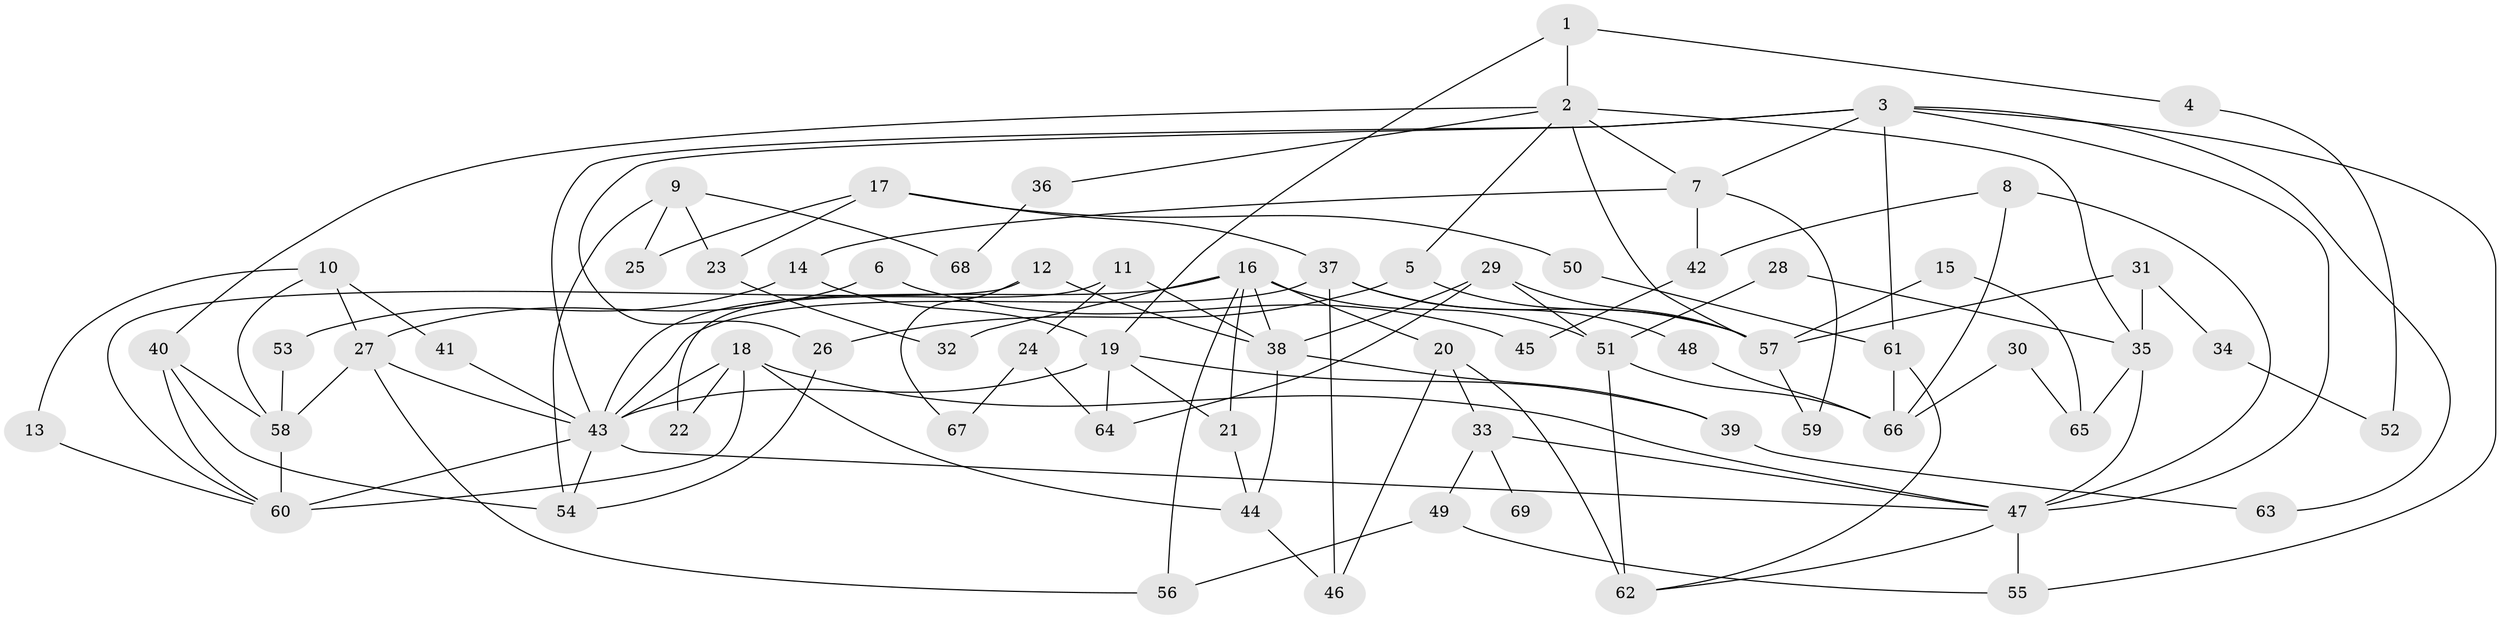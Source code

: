 // original degree distribution, {7: 0.036231884057971016, 3: 0.2608695652173913, 4: 0.12318840579710146, 6: 0.043478260869565216, 2: 0.30434782608695654, 5: 0.050724637681159424, 8: 0.007246376811594203, 1: 0.17391304347826086}
// Generated by graph-tools (version 1.1) at 2025/01/03/09/25 03:01:10]
// undirected, 69 vertices, 124 edges
graph export_dot {
graph [start="1"]
  node [color=gray90,style=filled];
  1;
  2;
  3;
  4;
  5;
  6;
  7;
  8;
  9;
  10;
  11;
  12;
  13;
  14;
  15;
  16;
  17;
  18;
  19;
  20;
  21;
  22;
  23;
  24;
  25;
  26;
  27;
  28;
  29;
  30;
  31;
  32;
  33;
  34;
  35;
  36;
  37;
  38;
  39;
  40;
  41;
  42;
  43;
  44;
  45;
  46;
  47;
  48;
  49;
  50;
  51;
  52;
  53;
  54;
  55;
  56;
  57;
  58;
  59;
  60;
  61;
  62;
  63;
  64;
  65;
  66;
  67;
  68;
  69;
  1 -- 2 [weight=1.0];
  1 -- 4 [weight=1.0];
  1 -- 19 [weight=1.0];
  2 -- 5 [weight=1.0];
  2 -- 7 [weight=1.0];
  2 -- 35 [weight=1.0];
  2 -- 36 [weight=1.0];
  2 -- 40 [weight=1.0];
  2 -- 57 [weight=1.0];
  3 -- 7 [weight=1.0];
  3 -- 26 [weight=1.0];
  3 -- 43 [weight=1.0];
  3 -- 47 [weight=1.0];
  3 -- 55 [weight=1.0];
  3 -- 61 [weight=1.0];
  3 -- 63 [weight=1.0];
  4 -- 52 [weight=1.0];
  5 -- 26 [weight=1.0];
  5 -- 57 [weight=1.0];
  6 -- 27 [weight=1.0];
  6 -- 45 [weight=1.0];
  7 -- 14 [weight=1.0];
  7 -- 42 [weight=1.0];
  7 -- 59 [weight=1.0];
  8 -- 42 [weight=1.0];
  8 -- 47 [weight=1.0];
  8 -- 66 [weight=1.0];
  9 -- 23 [weight=1.0];
  9 -- 25 [weight=1.0];
  9 -- 54 [weight=1.0];
  9 -- 68 [weight=1.0];
  10 -- 13 [weight=1.0];
  10 -- 27 [weight=1.0];
  10 -- 41 [weight=1.0];
  10 -- 58 [weight=1.0];
  11 -- 22 [weight=1.0];
  11 -- 24 [weight=1.0];
  11 -- 38 [weight=1.0];
  12 -- 38 [weight=1.0];
  12 -- 60 [weight=1.0];
  12 -- 67 [weight=1.0];
  13 -- 60 [weight=1.0];
  14 -- 19 [weight=1.0];
  14 -- 53 [weight=1.0];
  15 -- 57 [weight=1.0];
  15 -- 65 [weight=1.0];
  16 -- 20 [weight=1.0];
  16 -- 21 [weight=1.0];
  16 -- 32 [weight=1.0];
  16 -- 38 [weight=1.0];
  16 -- 43 [weight=1.0];
  16 -- 51 [weight=1.0];
  16 -- 56 [weight=1.0];
  17 -- 23 [weight=1.0];
  17 -- 25 [weight=1.0];
  17 -- 37 [weight=1.0];
  17 -- 50 [weight=1.0];
  18 -- 22 [weight=1.0];
  18 -- 43 [weight=1.0];
  18 -- 44 [weight=1.0];
  18 -- 47 [weight=1.0];
  18 -- 60 [weight=1.0];
  19 -- 21 [weight=1.0];
  19 -- 39 [weight=1.0];
  19 -- 43 [weight=1.0];
  19 -- 64 [weight=1.0];
  20 -- 33 [weight=1.0];
  20 -- 46 [weight=1.0];
  20 -- 62 [weight=1.0];
  21 -- 44 [weight=1.0];
  23 -- 32 [weight=1.0];
  24 -- 64 [weight=1.0];
  24 -- 67 [weight=1.0];
  26 -- 54 [weight=1.0];
  27 -- 43 [weight=1.0];
  27 -- 56 [weight=1.0];
  27 -- 58 [weight=1.0];
  28 -- 35 [weight=1.0];
  28 -- 51 [weight=1.0];
  29 -- 38 [weight=1.0];
  29 -- 51 [weight=1.0];
  29 -- 57 [weight=1.0];
  29 -- 64 [weight=1.0];
  30 -- 65 [weight=1.0];
  30 -- 66 [weight=1.0];
  31 -- 34 [weight=1.0];
  31 -- 35 [weight=1.0];
  31 -- 57 [weight=1.0];
  33 -- 47 [weight=1.0];
  33 -- 49 [weight=1.0];
  33 -- 69 [weight=1.0];
  34 -- 52 [weight=1.0];
  35 -- 47 [weight=1.0];
  35 -- 65 [weight=1.0];
  36 -- 68 [weight=1.0];
  37 -- 43 [weight=1.0];
  37 -- 46 [weight=1.0];
  37 -- 48 [weight=1.0];
  37 -- 57 [weight=1.0];
  38 -- 39 [weight=1.0];
  38 -- 44 [weight=1.0];
  39 -- 63 [weight=1.0];
  40 -- 54 [weight=1.0];
  40 -- 58 [weight=1.0];
  40 -- 60 [weight=1.0];
  41 -- 43 [weight=1.0];
  42 -- 45 [weight=1.0];
  43 -- 47 [weight=2.0];
  43 -- 54 [weight=1.0];
  43 -- 60 [weight=2.0];
  44 -- 46 [weight=1.0];
  47 -- 55 [weight=1.0];
  47 -- 62 [weight=1.0];
  48 -- 66 [weight=1.0];
  49 -- 55 [weight=1.0];
  49 -- 56 [weight=1.0];
  50 -- 61 [weight=2.0];
  51 -- 62 [weight=2.0];
  51 -- 66 [weight=1.0];
  53 -- 58 [weight=1.0];
  57 -- 59 [weight=2.0];
  58 -- 60 [weight=1.0];
  61 -- 62 [weight=1.0];
  61 -- 66 [weight=2.0];
}
